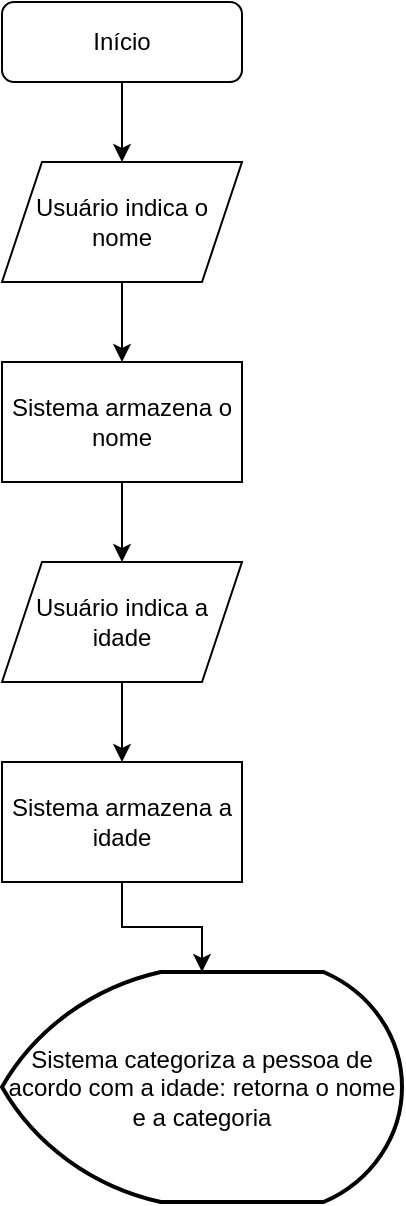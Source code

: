 <mxfile version="22.1.2" type="device">
  <diagram name="Página-1" id="7dIxah9SoJxVZm4EKt8h">
    <mxGraphModel dx="736" dy="828" grid="1" gridSize="10" guides="1" tooltips="1" connect="1" arrows="1" fold="1" page="1" pageScale="1" pageWidth="827" pageHeight="1169" math="0" shadow="0">
      <root>
        <mxCell id="0" />
        <mxCell id="1" parent="0" />
        <mxCell id="NNn7WGn4Fx_rrDwgKK-B-3" value="" style="edgeStyle=orthogonalEdgeStyle;rounded=0;orthogonalLoop=1;jettySize=auto;html=1;" edge="1" parent="1" source="NNn7WGn4Fx_rrDwgKK-B-1">
          <mxGeometry relative="1" as="geometry">
            <mxPoint x="140" y="120" as="targetPoint" />
          </mxGeometry>
        </mxCell>
        <mxCell id="NNn7WGn4Fx_rrDwgKK-B-1" value="Início" style="rounded=1;whiteSpace=wrap;html=1;" vertex="1" parent="1">
          <mxGeometry x="80" y="40" width="120" height="40" as="geometry" />
        </mxCell>
        <mxCell id="NNn7WGn4Fx_rrDwgKK-B-6" value="" style="edgeStyle=orthogonalEdgeStyle;rounded=0;orthogonalLoop=1;jettySize=auto;html=1;" edge="1" parent="1" source="NNn7WGn4Fx_rrDwgKK-B-4" target="NNn7WGn4Fx_rrDwgKK-B-5">
          <mxGeometry relative="1" as="geometry" />
        </mxCell>
        <mxCell id="NNn7WGn4Fx_rrDwgKK-B-4" value="Usuário indica o nome" style="shape=parallelogram;perimeter=parallelogramPerimeter;whiteSpace=wrap;html=1;fixedSize=1;" vertex="1" parent="1">
          <mxGeometry x="80" y="120" width="120" height="60" as="geometry" />
        </mxCell>
        <mxCell id="NNn7WGn4Fx_rrDwgKK-B-8" value="" style="edgeStyle=orthogonalEdgeStyle;rounded=0;orthogonalLoop=1;jettySize=auto;html=1;" edge="1" parent="1" source="NNn7WGn4Fx_rrDwgKK-B-5" target="NNn7WGn4Fx_rrDwgKK-B-7">
          <mxGeometry relative="1" as="geometry" />
        </mxCell>
        <mxCell id="NNn7WGn4Fx_rrDwgKK-B-5" value="Sistema armazena o nome" style="rounded=0;whiteSpace=wrap;html=1;" vertex="1" parent="1">
          <mxGeometry x="80" y="220" width="120" height="60" as="geometry" />
        </mxCell>
        <mxCell id="NNn7WGn4Fx_rrDwgKK-B-10" value="" style="edgeStyle=orthogonalEdgeStyle;rounded=0;orthogonalLoop=1;jettySize=auto;html=1;" edge="1" parent="1" source="NNn7WGn4Fx_rrDwgKK-B-7" target="NNn7WGn4Fx_rrDwgKK-B-9">
          <mxGeometry relative="1" as="geometry" />
        </mxCell>
        <mxCell id="NNn7WGn4Fx_rrDwgKK-B-7" value="Usuário indica a idade" style="shape=parallelogram;perimeter=parallelogramPerimeter;whiteSpace=wrap;html=1;fixedSize=1;" vertex="1" parent="1">
          <mxGeometry x="80" y="320" width="120" height="60" as="geometry" />
        </mxCell>
        <mxCell id="NNn7WGn4Fx_rrDwgKK-B-12" value="" style="edgeStyle=orthogonalEdgeStyle;rounded=0;orthogonalLoop=1;jettySize=auto;html=1;" edge="1" parent="1" source="NNn7WGn4Fx_rrDwgKK-B-9" target="NNn7WGn4Fx_rrDwgKK-B-11">
          <mxGeometry relative="1" as="geometry" />
        </mxCell>
        <mxCell id="NNn7WGn4Fx_rrDwgKK-B-9" value="Sistema armazena a idade" style="rounded=0;whiteSpace=wrap;html=1;" vertex="1" parent="1">
          <mxGeometry x="80" y="420" width="120" height="60" as="geometry" />
        </mxCell>
        <mxCell id="NNn7WGn4Fx_rrDwgKK-B-11" value="Sistema categoriza a pessoa de acordo com a idade: retorna o nome e a categoria" style="strokeWidth=2;html=1;shape=mxgraph.flowchart.display;whiteSpace=wrap;" vertex="1" parent="1">
          <mxGeometry x="80" y="525" width="200" height="115" as="geometry" />
        </mxCell>
      </root>
    </mxGraphModel>
  </diagram>
</mxfile>
